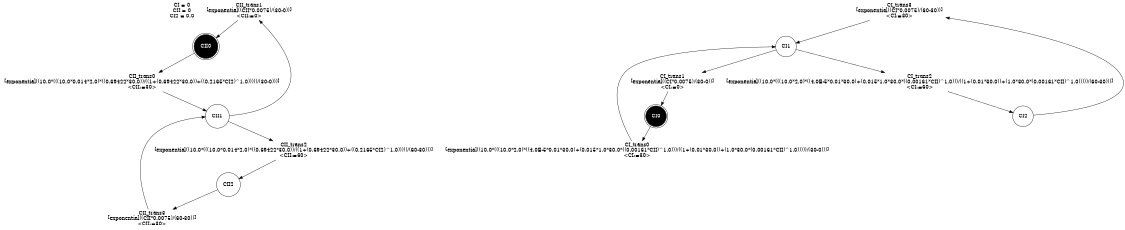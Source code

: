 digraph G {
size="7.5,10"
Inits [shape=plaintext,label="CI = 0\nCII = 0\nCI2 = 0.0\n"]
CII_trans1 [shape=plaintext,label="CII_trans1\n[exponential((CII*0.0075)/(30-0))]\n<CII:=0>"];
CII_trans0 [shape=plaintext,label="CII_trans0\n[exponential((10.0*(((10.0*0.014*2.0)*((0.69422*30.0))/((1+(0.69422*30.0))+((0.2165*CI2)^1.0)))))/(30-0)))]\n<CII:=30>"];
CII_trans3 [shape=plaintext,label="CII_trans3\n[exponential((CII*0.0075)/(60-30))]\n<CII:=30>"];
CII_trans2 [shape=plaintext,label="CII_trans2\n[exponential((10.0*(((10.0*0.014*2.0)*((0.69422*30.0))/((1+(0.69422*30.0))+((0.2165*CI2)^1.0)))))/(60-30)))]\n<CII:=60>"];
CI_trans3 [shape=plaintext,label="CI_trans3\n[exponential((CI*0.0075)/(60-30))]\n<CI:=30>"];
CI_trans2 [shape=plaintext,label="CI_trans2\n[exponential((10.0*(((10.0*2.0)*((4.0E-5*0.01*30.0)+(0.015*1.0*30.0*((0.00161*CII)^1.0)))/((1+(0.01*30.0))+(1.0*30.0*(0.00161*CII)^1.0)))))/(60-30)))]\n<CI:=60>"];
CI_trans1 [shape=plaintext,label="CI_trans1\n[exponential((CI*0.0075)/(30-0))]\n<CI:=0>"];
CI_trans0 [shape=plaintext,label="CI_trans0\n[exponential((10.0*(((10.0*2.0)*((4.0E-5*0.01*30.0)+(0.015*1.0*30.0*((0.00161*CII)^1.0)))/((1+(0.01*30.0))+(1.0*30.0*(0.00161*CII)^1.0)))))/(30-0)))]\n<CI:=30>"];
CII0 [label="CII0"];
CII0 [shape=circle,width=0.40,height=0.40]
CII0 [height=.3,width=.3,peripheries=2,style=filled,color=black,fontcolor=white];
CII0 -> CII_trans0
CI0 [label="CI0"];
CI0 [shape=circle,width=0.40,height=0.40]
CI0 [height=.3,width=.3,peripheries=2,style=filled,color=black,fontcolor=white];
CI0 -> CI_trans0
CII1 [label="CII1"];
CII1 [shape=circle,width=0.40,height=0.40]
CII1 -> CII_trans1
CII1 -> CII_trans2
CI1 [label="CI1"];
CI1 [shape=circle,width=0.40,height=0.40]
CI1 -> CI_trans2
CI1 -> CI_trans1
CII2 [label="CII2"];
CII2 [shape=circle,width=0.40,height=0.40]
CII2 -> CII_trans3
CI2 [label="CI2"];
CI2 [shape=circle,width=0.40,height=0.40]
CI2 -> CI_trans3
CII_trans1 -> CII0
CII_trans0 -> CII1
CII_trans3 -> CII1
CII_trans2 -> CII2
CI_trans3 -> CI1
CI_trans2 -> CI2
CI_trans1 -> CI0
CI_trans0 -> CI1
}
